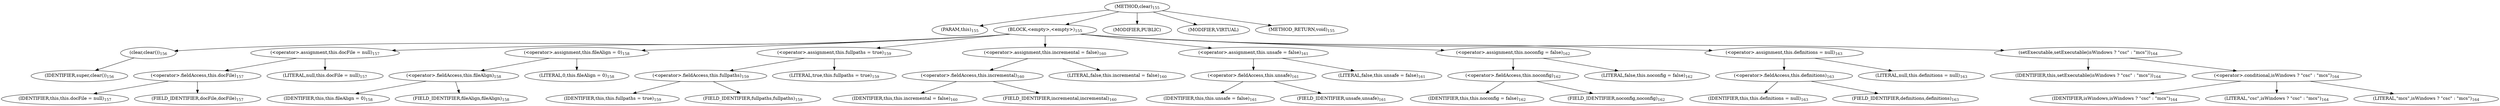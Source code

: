 digraph "clear" {  
"90" [label = <(METHOD,clear)<SUB>155</SUB>> ]
"6" [label = <(PARAM,this)<SUB>155</SUB>> ]
"91" [label = <(BLOCK,&lt;empty&gt;,&lt;empty&gt;)<SUB>155</SUB>> ]
"92" [label = <(clear,clear())<SUB>156</SUB>> ]
"93" [label = <(IDENTIFIER,super,clear())<SUB>156</SUB>> ]
"94" [label = <(&lt;operator&gt;.assignment,this.docFile = null)<SUB>157</SUB>> ]
"95" [label = <(&lt;operator&gt;.fieldAccess,this.docFile)<SUB>157</SUB>> ]
"96" [label = <(IDENTIFIER,this,this.docFile = null)<SUB>157</SUB>> ]
"97" [label = <(FIELD_IDENTIFIER,docFile,docFile)<SUB>157</SUB>> ]
"98" [label = <(LITERAL,null,this.docFile = null)<SUB>157</SUB>> ]
"99" [label = <(&lt;operator&gt;.assignment,this.fileAlign = 0)<SUB>158</SUB>> ]
"100" [label = <(&lt;operator&gt;.fieldAccess,this.fileAlign)<SUB>158</SUB>> ]
"101" [label = <(IDENTIFIER,this,this.fileAlign = 0)<SUB>158</SUB>> ]
"102" [label = <(FIELD_IDENTIFIER,fileAlign,fileAlign)<SUB>158</SUB>> ]
"103" [label = <(LITERAL,0,this.fileAlign = 0)<SUB>158</SUB>> ]
"104" [label = <(&lt;operator&gt;.assignment,this.fullpaths = true)<SUB>159</SUB>> ]
"105" [label = <(&lt;operator&gt;.fieldAccess,this.fullpaths)<SUB>159</SUB>> ]
"106" [label = <(IDENTIFIER,this,this.fullpaths = true)<SUB>159</SUB>> ]
"107" [label = <(FIELD_IDENTIFIER,fullpaths,fullpaths)<SUB>159</SUB>> ]
"108" [label = <(LITERAL,true,this.fullpaths = true)<SUB>159</SUB>> ]
"109" [label = <(&lt;operator&gt;.assignment,this.incremental = false)<SUB>160</SUB>> ]
"110" [label = <(&lt;operator&gt;.fieldAccess,this.incremental)<SUB>160</SUB>> ]
"111" [label = <(IDENTIFIER,this,this.incremental = false)<SUB>160</SUB>> ]
"112" [label = <(FIELD_IDENTIFIER,incremental,incremental)<SUB>160</SUB>> ]
"113" [label = <(LITERAL,false,this.incremental = false)<SUB>160</SUB>> ]
"114" [label = <(&lt;operator&gt;.assignment,this.unsafe = false)<SUB>161</SUB>> ]
"115" [label = <(&lt;operator&gt;.fieldAccess,this.unsafe)<SUB>161</SUB>> ]
"116" [label = <(IDENTIFIER,this,this.unsafe = false)<SUB>161</SUB>> ]
"117" [label = <(FIELD_IDENTIFIER,unsafe,unsafe)<SUB>161</SUB>> ]
"118" [label = <(LITERAL,false,this.unsafe = false)<SUB>161</SUB>> ]
"119" [label = <(&lt;operator&gt;.assignment,this.noconfig = false)<SUB>162</SUB>> ]
"120" [label = <(&lt;operator&gt;.fieldAccess,this.noconfig)<SUB>162</SUB>> ]
"121" [label = <(IDENTIFIER,this,this.noconfig = false)<SUB>162</SUB>> ]
"122" [label = <(FIELD_IDENTIFIER,noconfig,noconfig)<SUB>162</SUB>> ]
"123" [label = <(LITERAL,false,this.noconfig = false)<SUB>162</SUB>> ]
"124" [label = <(&lt;operator&gt;.assignment,this.definitions = null)<SUB>163</SUB>> ]
"125" [label = <(&lt;operator&gt;.fieldAccess,this.definitions)<SUB>163</SUB>> ]
"126" [label = <(IDENTIFIER,this,this.definitions = null)<SUB>163</SUB>> ]
"127" [label = <(FIELD_IDENTIFIER,definitions,definitions)<SUB>163</SUB>> ]
"128" [label = <(LITERAL,null,this.definitions = null)<SUB>163</SUB>> ]
"129" [label = <(setExecutable,setExecutable(isWindows ? &quot;csc&quot; : &quot;mcs&quot;))<SUB>164</SUB>> ]
"5" [label = <(IDENTIFIER,this,setExecutable(isWindows ? &quot;csc&quot; : &quot;mcs&quot;))<SUB>164</SUB>> ]
"130" [label = <(&lt;operator&gt;.conditional,isWindows ? &quot;csc&quot; : &quot;mcs&quot;)<SUB>164</SUB>> ]
"131" [label = <(IDENTIFIER,isWindows,isWindows ? &quot;csc&quot; : &quot;mcs&quot;)<SUB>164</SUB>> ]
"132" [label = <(LITERAL,&quot;csc&quot;,isWindows ? &quot;csc&quot; : &quot;mcs&quot;)<SUB>164</SUB>> ]
"133" [label = <(LITERAL,&quot;mcs&quot;,isWindows ? &quot;csc&quot; : &quot;mcs&quot;)<SUB>164</SUB>> ]
"134" [label = <(MODIFIER,PUBLIC)> ]
"135" [label = <(MODIFIER,VIRTUAL)> ]
"136" [label = <(METHOD_RETURN,void)<SUB>155</SUB>> ]
  "90" -> "6" 
  "90" -> "91" 
  "90" -> "134" 
  "90" -> "135" 
  "90" -> "136" 
  "91" -> "92" 
  "91" -> "94" 
  "91" -> "99" 
  "91" -> "104" 
  "91" -> "109" 
  "91" -> "114" 
  "91" -> "119" 
  "91" -> "124" 
  "91" -> "129" 
  "92" -> "93" 
  "94" -> "95" 
  "94" -> "98" 
  "95" -> "96" 
  "95" -> "97" 
  "99" -> "100" 
  "99" -> "103" 
  "100" -> "101" 
  "100" -> "102" 
  "104" -> "105" 
  "104" -> "108" 
  "105" -> "106" 
  "105" -> "107" 
  "109" -> "110" 
  "109" -> "113" 
  "110" -> "111" 
  "110" -> "112" 
  "114" -> "115" 
  "114" -> "118" 
  "115" -> "116" 
  "115" -> "117" 
  "119" -> "120" 
  "119" -> "123" 
  "120" -> "121" 
  "120" -> "122" 
  "124" -> "125" 
  "124" -> "128" 
  "125" -> "126" 
  "125" -> "127" 
  "129" -> "5" 
  "129" -> "130" 
  "130" -> "131" 
  "130" -> "132" 
  "130" -> "133" 
}
